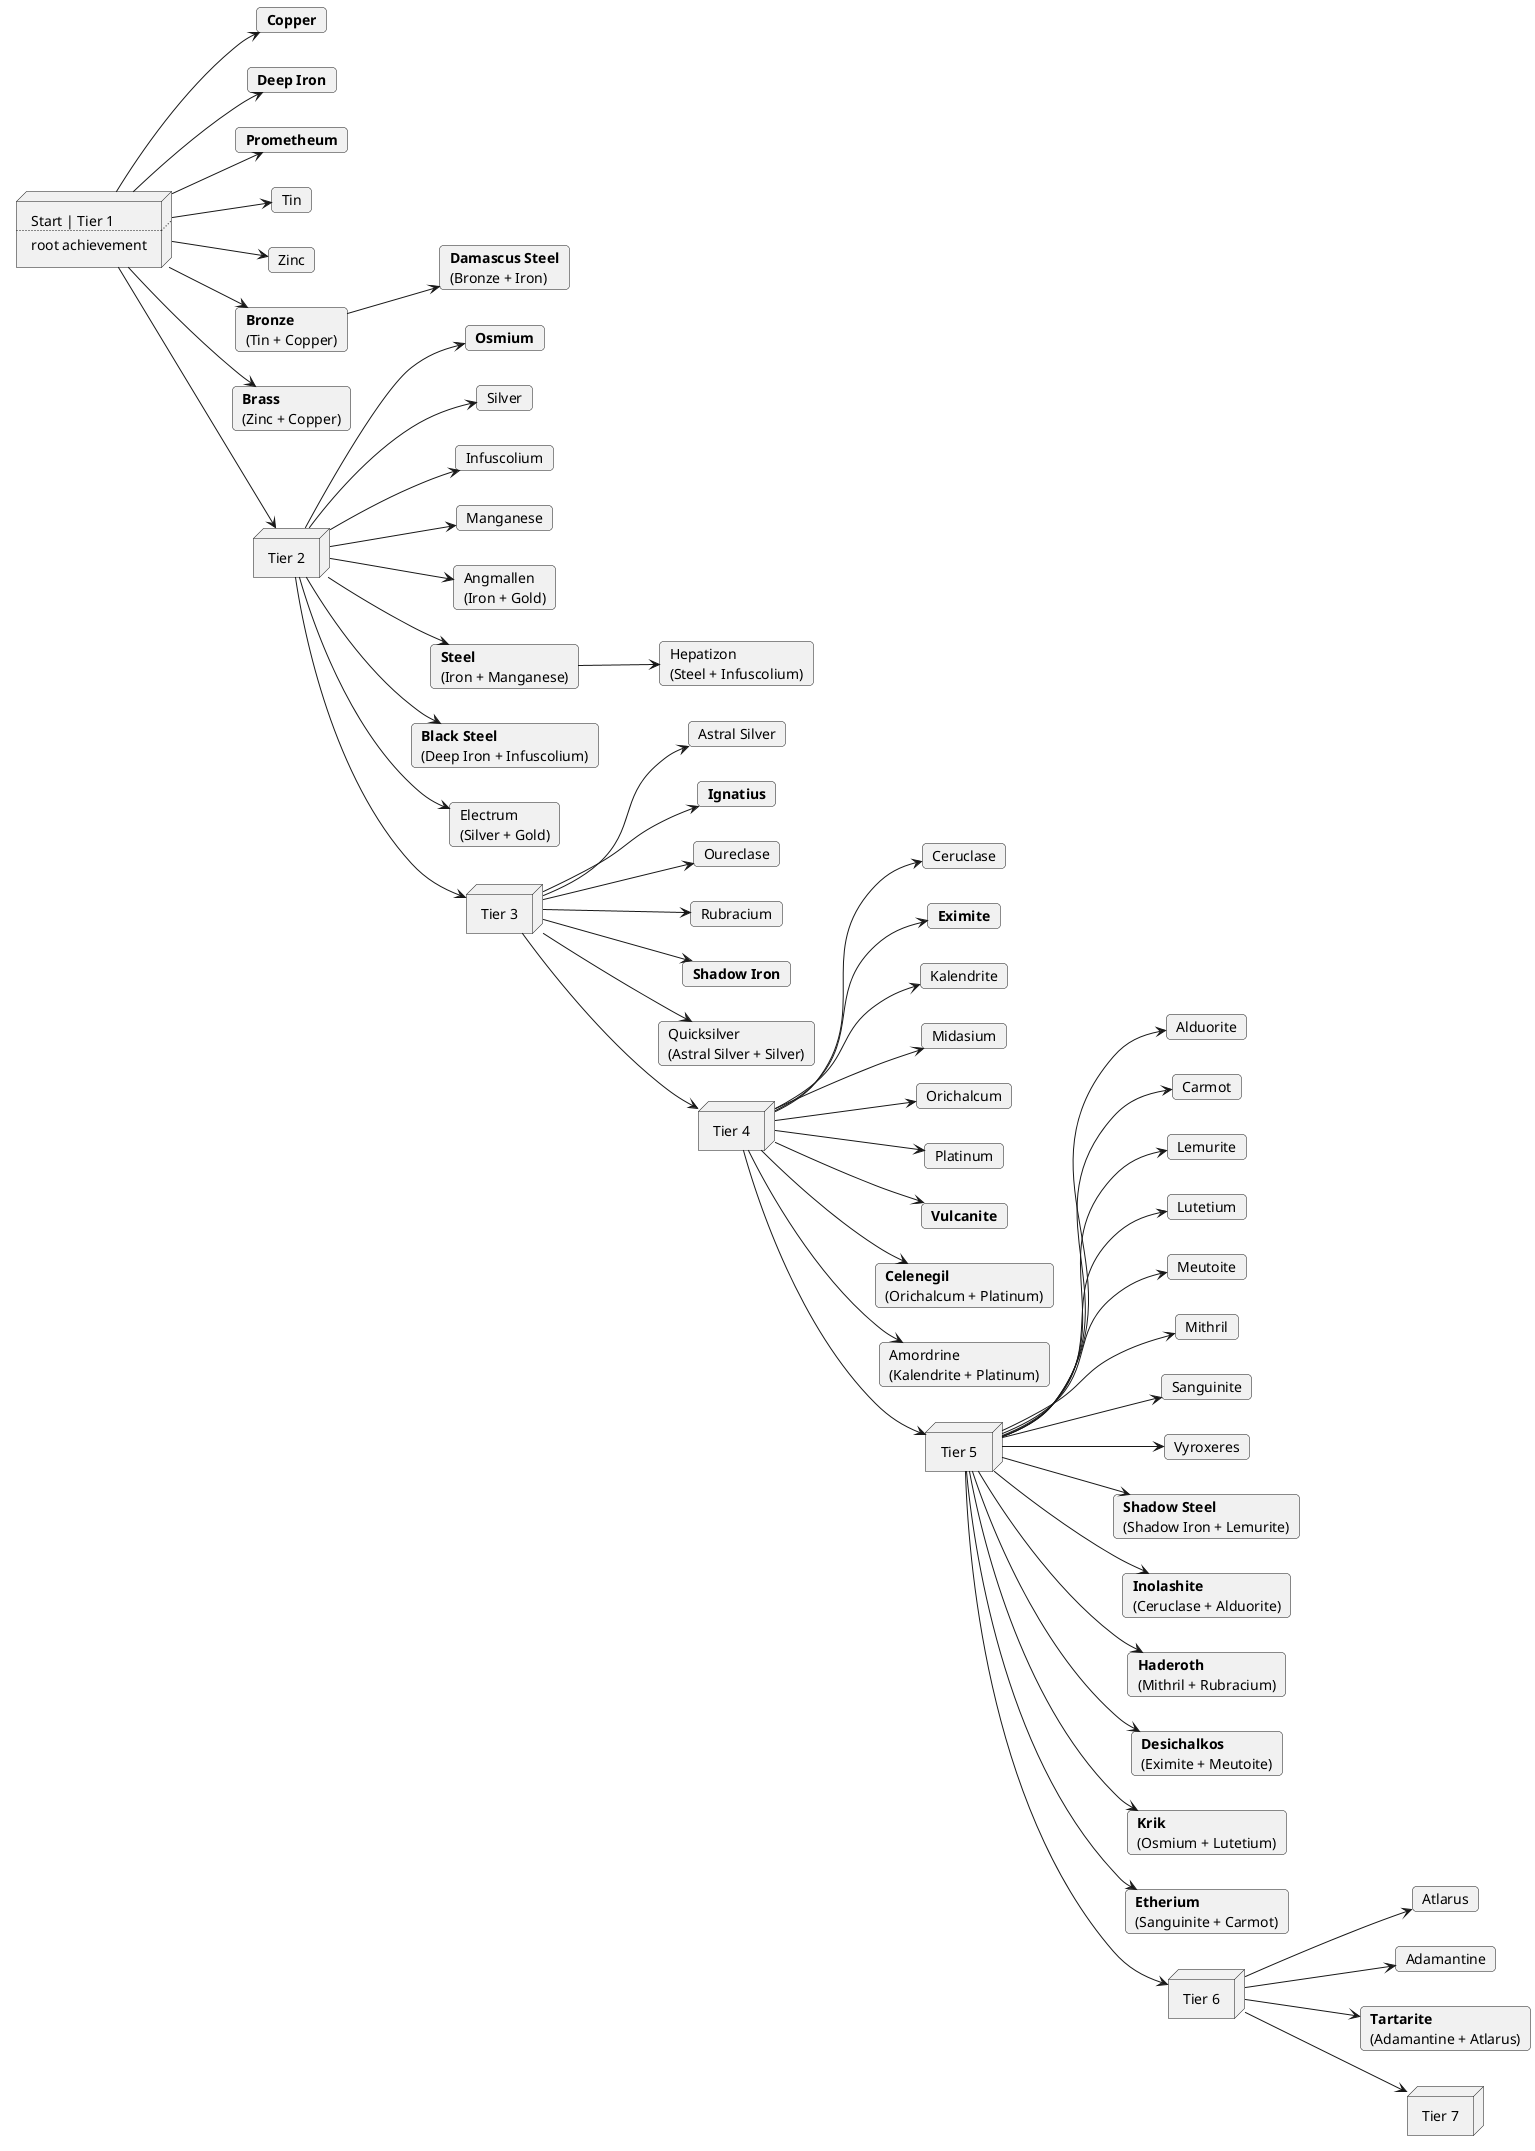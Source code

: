 @startuml
left to right direction
skinparam card {
    roundCorner 8
}


node root [
    Start | Tier 1
    ....
    root achievement
]

'Tier 1 achievements [Parent is root]
card "**Copper**" as Copper
card "**Deep Iron**" as DeepIron
card "**Prometheum**" as Prometheum
card Tin
card Zinc

card "**Bronze**\n(Tin + Copper)" as Bronze
card "**Brass**\n(Zinc + Copper)" as Brass
card "**Damascus Steel**\n(Bronze + Iron)" as DamascusSteel

node tier2 [
    Tier 2
]

'Tier 1 Links
root-->Copper
root-->DeepIron
root-->Prometheum
root-->Tin
root-->Zinc
root-->Bronze
root-->Brass
Bronze-->DamascusSteel
root-->tier2

'Tier 2 achievements
card "**Osmium**" as Osmium
card Silver
card Infuscolium
card Manganese

card "Angmallen\n(Iron + Gold)" as Angmallen
card "**Steel**\n(Iron + Manganese)" as Steel
card "**Black Steel**\n(Deep Iron + Infuscolium)" as BlackSteel
card "Electrum\n(Silver + Gold)" as Electrum
card "Hepatizon\n(Steel + Infuscolium)" as Hepatizon

node tier3 [
    Tier 3
]

'Tier 2 Links
tier2-->Angmallen
tier2-->Osmium
tier2-->Silver
tier2-->Infuscolium
tier2-->Manganese
tier2-->Steel
tier2-->BlackSteel
tier2-->Electrum
Steel-->Hepatizon
tier2-->tier3

'Tier 3 Cards
card "Astral Silver" as AstralSilver
card "**Ignatius**" as Ignatius
card Oureclase
card Rubracium
card "**Shadow Iron**" as ShadowIron

card "Quicksilver\n(Astral Silver + Silver)" as Quicksilver

node tier4 [
    Tier 4
]

'Tier 3 Links
tier3-->AstralSilver
tier3-->Ignatius
tier3-->Oureclase
tier3-->Rubracium
tier3-->ShadowIron
tier3-->Quicksilver
tier3-->tier4

'Tier 4 Cards
card Ceruclase
card "**Eximite**" as Eximite
card Kalendrite
card Midasium
card Orichalcum
card Platinum
card "**Vulcanite**" as Vulcanite

card "**Celenegil**\n(Orichalcum + Platinum)" as Celenegil
card "Amordrine\n(Kalendrite + Platinum)" as Amordrine

node tier5 [
    Tier 5
]

'Tier 4 Links
tier4-->Ceruclase
tier4-->Eximite
tier4-->Kalendrite
tier4-->Midasium
tier4-->Orichalcum
tier4-->Platinum
tier4-->Vulcanite
tier4-->Celenegil
tier4-->Amordrine
tier4-->tier5

'Tier 5 Cards
card Alduorite
card Carmot
card Lemurite
card Lutetium
card Meutoite
card Mithril
card Sanguinite
card Vyroxeres

card "**Shadow Steel**\n(Shadow Iron + Lemurite)" as ShadowSteel
card "**Inolashite**\n(Ceruclase + Alduorite)" as Inolashite
card "**Haderoth**\n(Mithril + Rubracium)" as Haderoth
card "**Desichalkos**\n(Eximite + Meutoite)" as Desichalkos
card "**Krik**\n(Osmium + Lutetium)" as Krik
card "**Etherium**\n(Sanguinite + Carmot)" as Etherium

node tier6 [
    Tier 6
]

'Tier 5 Links
tier5-->Alduorite
tier5-->Carmot
tier5-->Lemurite
tier5-->Lutetium
tier5-->Meutoite
tier5-->Mithril
tier5-->Sanguinite
tier5-->Vyroxeres
tier5-->ShadowSteel
tier5-->Inolashite
tier5-->Haderoth
tier5-->Desichalkos
tier5-->Krik
tier5-->Etherium
tier5-->tier6

'Tier 6 Cards
card Atlarus
card Adamantine
card "**Tartarite**\n(Adamantine + Atlarus)" as Tartarite
node tier7 [
    Tier 7
]

'Tier 6 Links
tier6-->Atlarus
tier6-->Adamantine
tier6-->Tartarite
tier6-->tier7

'Tier 7 Cards



@enduml



